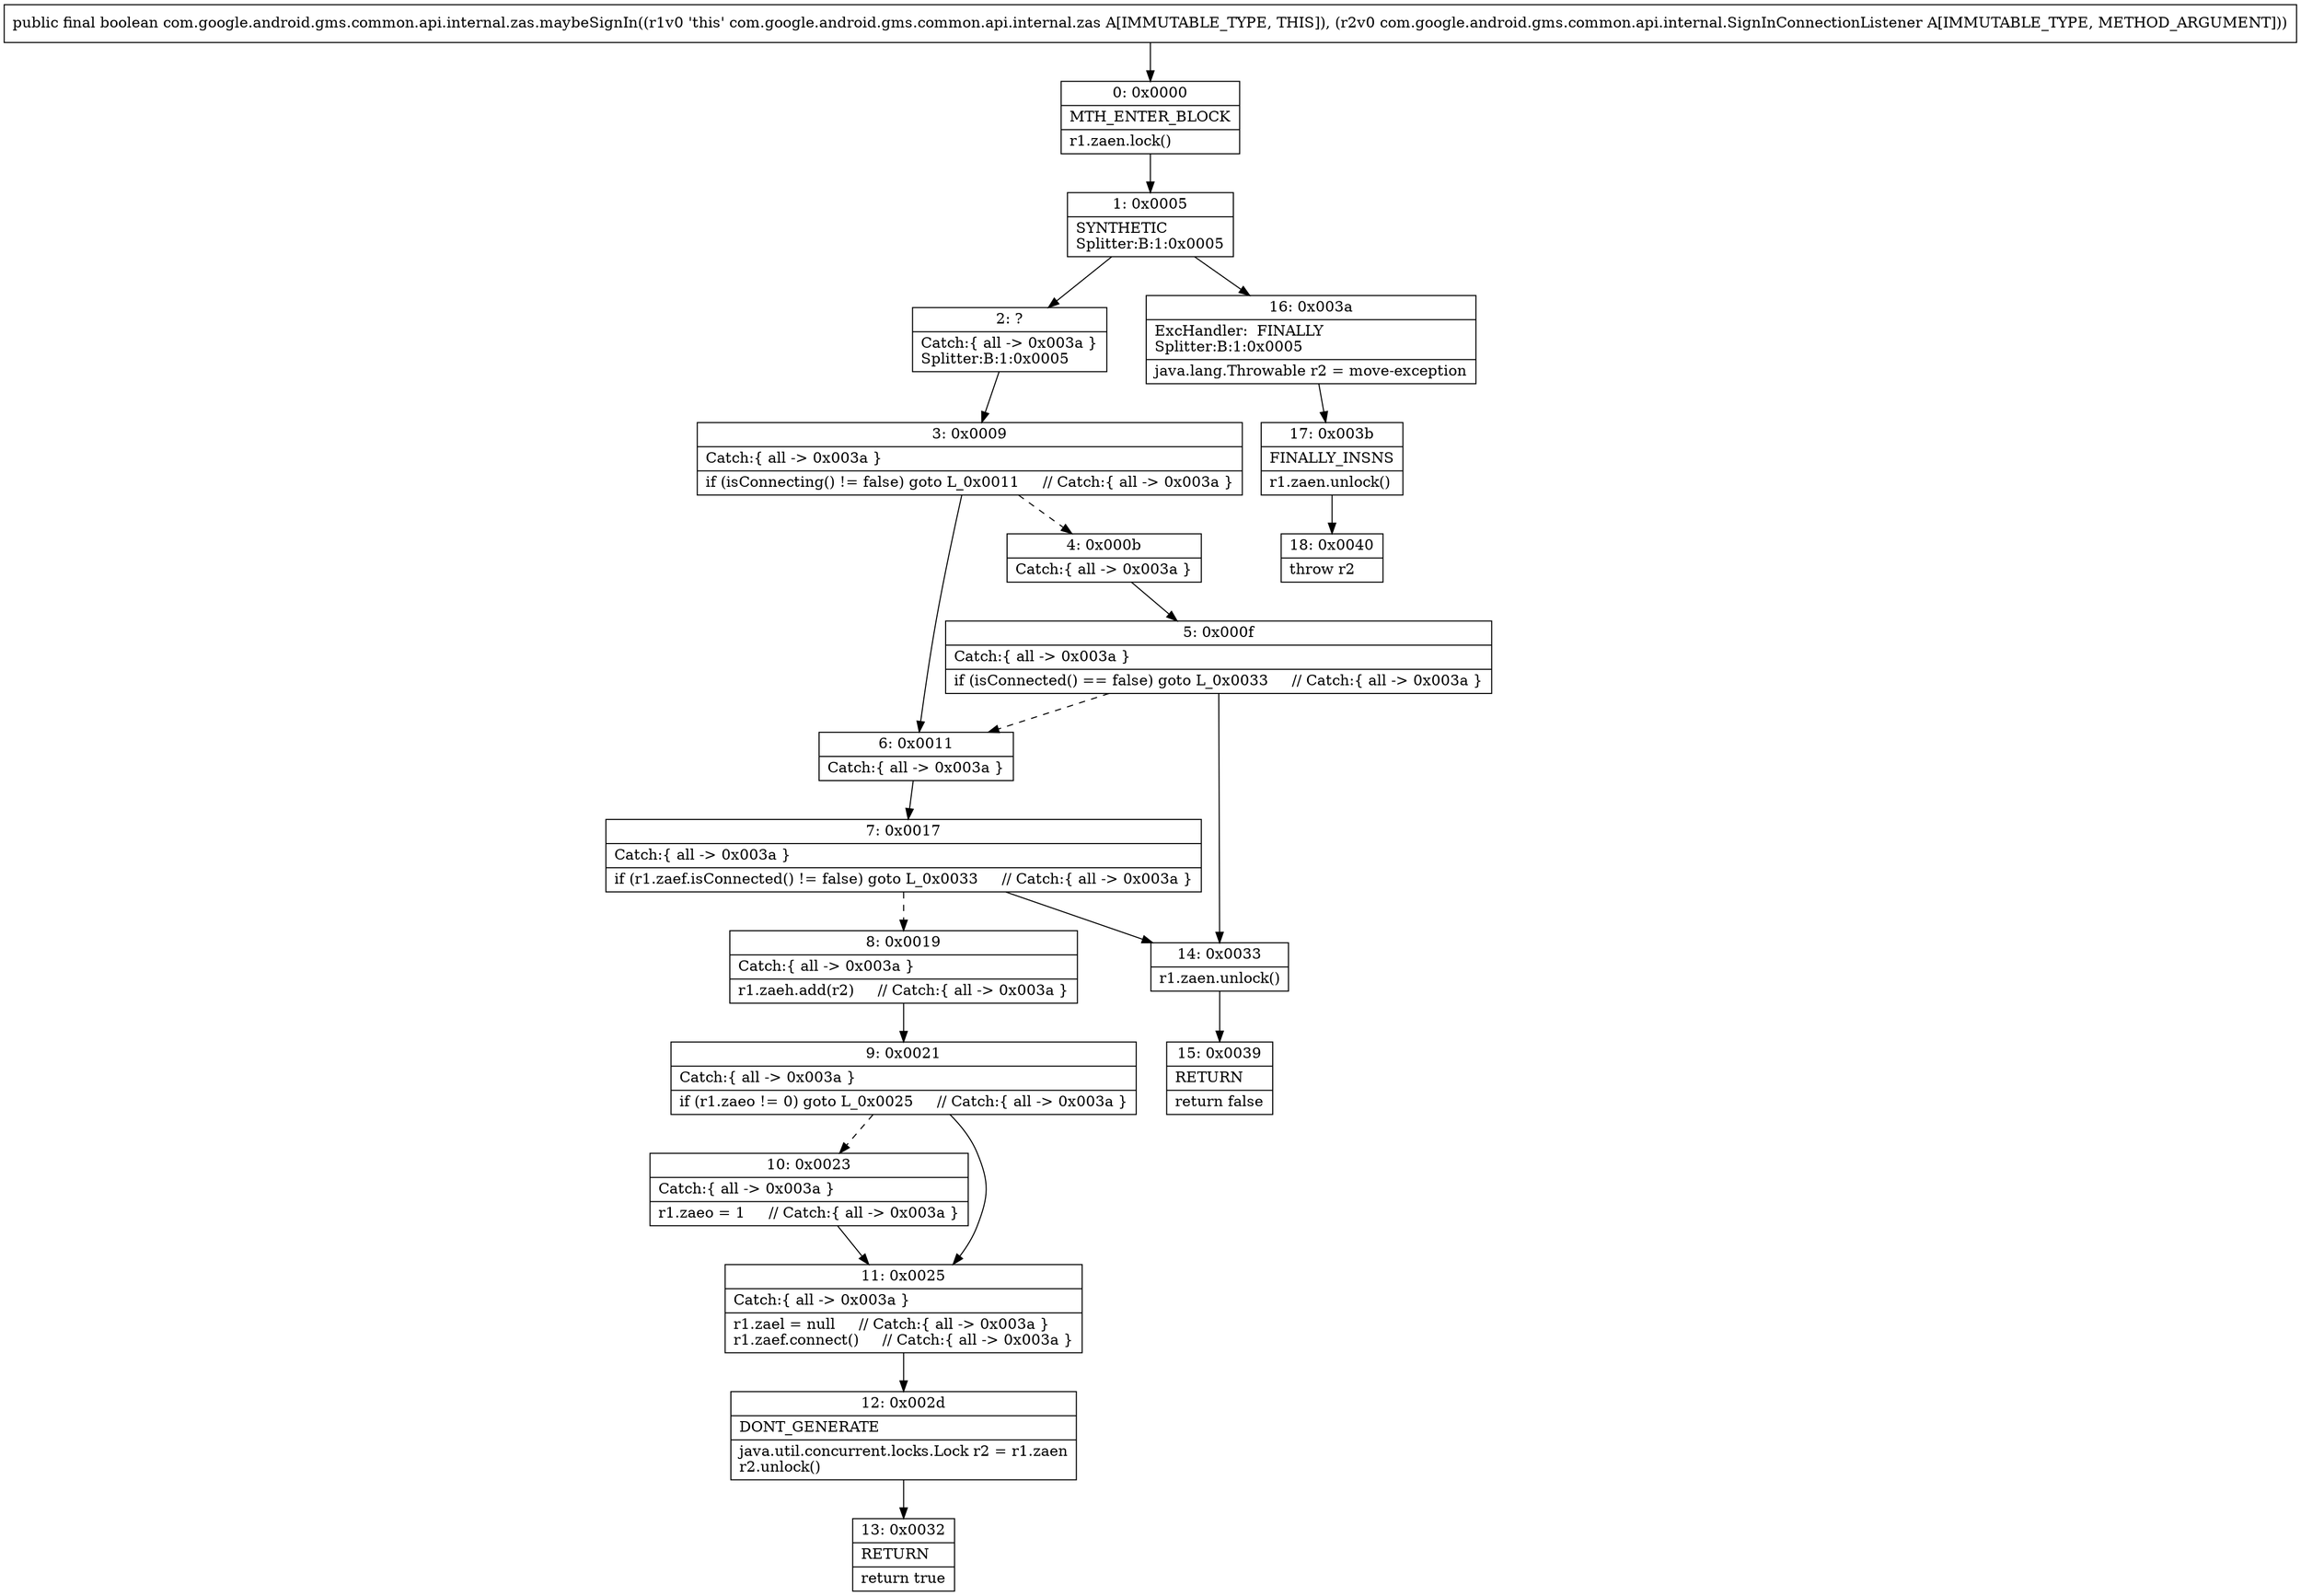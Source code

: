 digraph "CFG forcom.google.android.gms.common.api.internal.zas.maybeSignIn(Lcom\/google\/android\/gms\/common\/api\/internal\/SignInConnectionListener;)Z" {
Node_0 [shape=record,label="{0\:\ 0x0000|MTH_ENTER_BLOCK\l|r1.zaen.lock()\l}"];
Node_1 [shape=record,label="{1\:\ 0x0005|SYNTHETIC\lSplitter:B:1:0x0005\l}"];
Node_2 [shape=record,label="{2\:\ ?|Catch:\{ all \-\> 0x003a \}\lSplitter:B:1:0x0005\l}"];
Node_3 [shape=record,label="{3\:\ 0x0009|Catch:\{ all \-\> 0x003a \}\l|if (isConnecting() != false) goto L_0x0011     \/\/ Catch:\{ all \-\> 0x003a \}\l}"];
Node_4 [shape=record,label="{4\:\ 0x000b|Catch:\{ all \-\> 0x003a \}\l}"];
Node_5 [shape=record,label="{5\:\ 0x000f|Catch:\{ all \-\> 0x003a \}\l|if (isConnected() == false) goto L_0x0033     \/\/ Catch:\{ all \-\> 0x003a \}\l}"];
Node_6 [shape=record,label="{6\:\ 0x0011|Catch:\{ all \-\> 0x003a \}\l}"];
Node_7 [shape=record,label="{7\:\ 0x0017|Catch:\{ all \-\> 0x003a \}\l|if (r1.zaef.isConnected() != false) goto L_0x0033     \/\/ Catch:\{ all \-\> 0x003a \}\l}"];
Node_8 [shape=record,label="{8\:\ 0x0019|Catch:\{ all \-\> 0x003a \}\l|r1.zaeh.add(r2)     \/\/ Catch:\{ all \-\> 0x003a \}\l}"];
Node_9 [shape=record,label="{9\:\ 0x0021|Catch:\{ all \-\> 0x003a \}\l|if (r1.zaeo != 0) goto L_0x0025     \/\/ Catch:\{ all \-\> 0x003a \}\l}"];
Node_10 [shape=record,label="{10\:\ 0x0023|Catch:\{ all \-\> 0x003a \}\l|r1.zaeo = 1     \/\/ Catch:\{ all \-\> 0x003a \}\l}"];
Node_11 [shape=record,label="{11\:\ 0x0025|Catch:\{ all \-\> 0x003a \}\l|r1.zael = null     \/\/ Catch:\{ all \-\> 0x003a \}\lr1.zaef.connect()     \/\/ Catch:\{ all \-\> 0x003a \}\l}"];
Node_12 [shape=record,label="{12\:\ 0x002d|DONT_GENERATE\l|java.util.concurrent.locks.Lock r2 = r1.zaen\lr2.unlock()\l}"];
Node_13 [shape=record,label="{13\:\ 0x0032|RETURN\l|return true\l}"];
Node_14 [shape=record,label="{14\:\ 0x0033|r1.zaen.unlock()\l}"];
Node_15 [shape=record,label="{15\:\ 0x0039|RETURN\l|return false\l}"];
Node_16 [shape=record,label="{16\:\ 0x003a|ExcHandler:  FINALLY\lSplitter:B:1:0x0005\l|java.lang.Throwable r2 = move\-exception\l}"];
Node_17 [shape=record,label="{17\:\ 0x003b|FINALLY_INSNS\l|r1.zaen.unlock()\l}"];
Node_18 [shape=record,label="{18\:\ 0x0040|throw r2\l}"];
MethodNode[shape=record,label="{public final boolean com.google.android.gms.common.api.internal.zas.maybeSignIn((r1v0 'this' com.google.android.gms.common.api.internal.zas A[IMMUTABLE_TYPE, THIS]), (r2v0 com.google.android.gms.common.api.internal.SignInConnectionListener A[IMMUTABLE_TYPE, METHOD_ARGUMENT])) }"];
MethodNode -> Node_0;
Node_0 -> Node_1;
Node_1 -> Node_2;
Node_1 -> Node_16;
Node_2 -> Node_3;
Node_3 -> Node_4[style=dashed];
Node_3 -> Node_6;
Node_4 -> Node_5;
Node_5 -> Node_6[style=dashed];
Node_5 -> Node_14;
Node_6 -> Node_7;
Node_7 -> Node_8[style=dashed];
Node_7 -> Node_14;
Node_8 -> Node_9;
Node_9 -> Node_10[style=dashed];
Node_9 -> Node_11;
Node_10 -> Node_11;
Node_11 -> Node_12;
Node_12 -> Node_13;
Node_14 -> Node_15;
Node_16 -> Node_17;
Node_17 -> Node_18;
}

